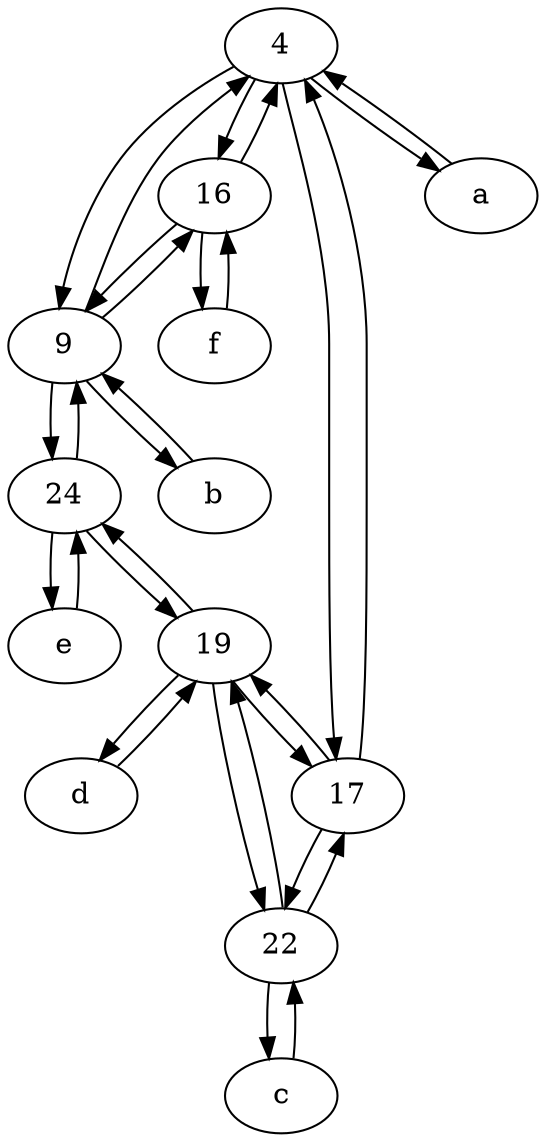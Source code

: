 digraph  {
	4;
	16;
	9;
	b [pos="50,20!"];
	17;
	24;
	e [pos="30,50!"];
	d [pos="20,30!"];
	f [pos="15,45!"];
	22;
	19;
	c [pos="20,10!"];
	a [pos="40,10!"];
	4 -> 17;
	4 -> 16;
	24 -> 9;
	22 -> c;
	9 -> 24;
	19 -> 17;
	19 -> 24;
	b -> 9;
	24 -> e;
	22 -> 17;
	e -> 24;
	9 -> b;
	d -> 19;
	17 -> 22;
	4 -> a;
	17 -> 19;
	17 -> 4;
	19 -> d;
	c -> 22;
	a -> 4;
	9 -> 4;
	16 -> f;
	16 -> 4;
	16 -> 9;
	9 -> 16;
	4 -> 9;
	f -> 16;
	24 -> 19;
	19 -> 22;
	22 -> 19;

	}
